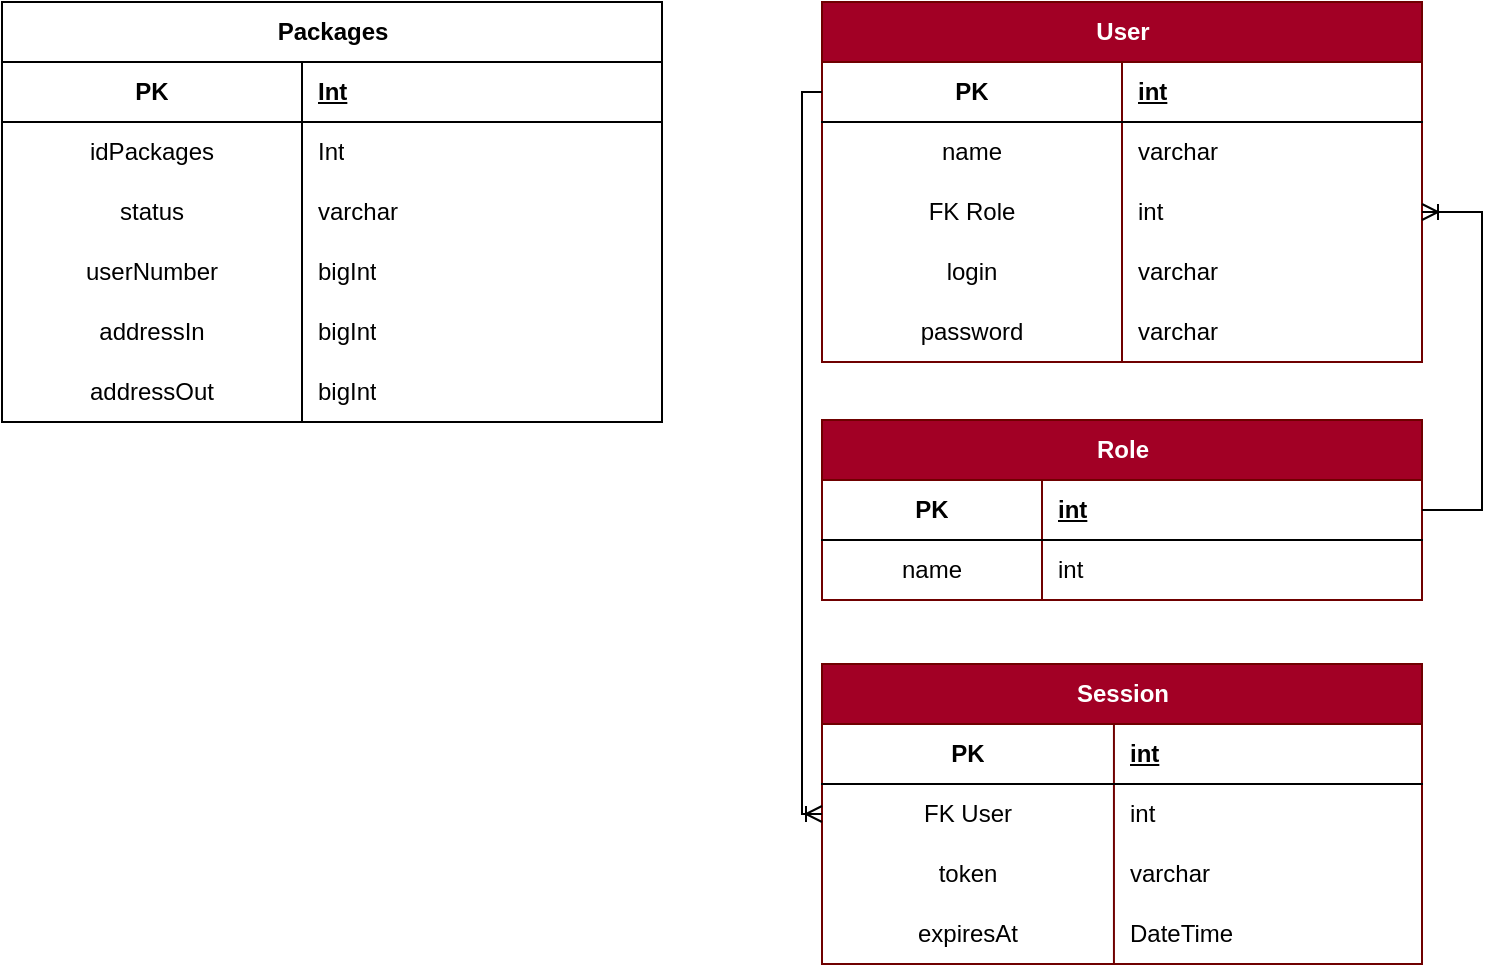 <mxfile version="26.2.14">
  <diagram name="Страница — 1" id="Y0PJK5BzrLPQiouRWswb">
    <mxGraphModel dx="1170" dy="687" grid="1" gridSize="10" guides="1" tooltips="1" connect="1" arrows="1" fold="1" page="1" pageScale="1" pageWidth="850" pageHeight="1400" math="0" shadow="0">
      <root>
        <mxCell id="0" />
        <mxCell id="1" parent="0" />
        <mxCell id="ZkSwfizlwRV_hajxP8-Q-1" value="Packages" style="shape=table;startSize=30;container=1;collapsible=1;childLayout=tableLayout;fixedRows=1;rowLines=0;fontStyle=1;align=center;resizeLast=1;html=1;" vertex="1" parent="1">
          <mxGeometry x="80" y="40" width="330" height="210" as="geometry" />
        </mxCell>
        <mxCell id="ZkSwfizlwRV_hajxP8-Q-2" value="" style="shape=tableRow;horizontal=0;startSize=0;swimlaneHead=0;swimlaneBody=0;fillColor=none;collapsible=0;dropTarget=0;points=[[0,0.5],[1,0.5]];portConstraint=eastwest;top=0;left=0;right=0;bottom=1;" vertex="1" parent="ZkSwfizlwRV_hajxP8-Q-1">
          <mxGeometry y="30" width="330" height="30" as="geometry" />
        </mxCell>
        <mxCell id="ZkSwfizlwRV_hajxP8-Q-3" value="PK" style="shape=partialRectangle;connectable=0;fillColor=none;top=0;left=0;bottom=0;right=0;fontStyle=1;overflow=hidden;whiteSpace=wrap;html=1;" vertex="1" parent="ZkSwfizlwRV_hajxP8-Q-2">
          <mxGeometry width="150" height="30" as="geometry">
            <mxRectangle width="150" height="30" as="alternateBounds" />
          </mxGeometry>
        </mxCell>
        <mxCell id="ZkSwfizlwRV_hajxP8-Q-4" value="Int" style="shape=partialRectangle;connectable=0;fillColor=none;top=0;left=0;bottom=0;right=0;align=left;spacingLeft=6;fontStyle=5;overflow=hidden;whiteSpace=wrap;html=1;" vertex="1" parent="ZkSwfizlwRV_hajxP8-Q-2">
          <mxGeometry x="150" width="180" height="30" as="geometry">
            <mxRectangle width="180" height="30" as="alternateBounds" />
          </mxGeometry>
        </mxCell>
        <mxCell id="ZkSwfizlwRV_hajxP8-Q-5" value="" style="shape=tableRow;horizontal=0;startSize=0;swimlaneHead=0;swimlaneBody=0;fillColor=none;collapsible=0;dropTarget=0;points=[[0,0.5],[1,0.5]];portConstraint=eastwest;top=0;left=0;right=0;bottom=0;" vertex="1" parent="ZkSwfizlwRV_hajxP8-Q-1">
          <mxGeometry y="60" width="330" height="30" as="geometry" />
        </mxCell>
        <mxCell id="ZkSwfizlwRV_hajxP8-Q-6" value="idPackages" style="shape=partialRectangle;connectable=0;fillColor=none;top=0;left=0;bottom=0;right=0;editable=1;overflow=hidden;whiteSpace=wrap;html=1;" vertex="1" parent="ZkSwfizlwRV_hajxP8-Q-5">
          <mxGeometry width="150" height="30" as="geometry">
            <mxRectangle width="150" height="30" as="alternateBounds" />
          </mxGeometry>
        </mxCell>
        <mxCell id="ZkSwfizlwRV_hajxP8-Q-7" value="Int" style="shape=partialRectangle;connectable=0;fillColor=none;top=0;left=0;bottom=0;right=0;align=left;spacingLeft=6;overflow=hidden;whiteSpace=wrap;html=1;" vertex="1" parent="ZkSwfizlwRV_hajxP8-Q-5">
          <mxGeometry x="150" width="180" height="30" as="geometry">
            <mxRectangle width="180" height="30" as="alternateBounds" />
          </mxGeometry>
        </mxCell>
        <mxCell id="ZkSwfizlwRV_hajxP8-Q-8" value="" style="shape=tableRow;horizontal=0;startSize=0;swimlaneHead=0;swimlaneBody=0;fillColor=none;collapsible=0;dropTarget=0;points=[[0,0.5],[1,0.5]];portConstraint=eastwest;top=0;left=0;right=0;bottom=0;" vertex="1" parent="ZkSwfizlwRV_hajxP8-Q-1">
          <mxGeometry y="90" width="330" height="30" as="geometry" />
        </mxCell>
        <mxCell id="ZkSwfizlwRV_hajxP8-Q-9" value="status" style="shape=partialRectangle;connectable=0;fillColor=none;top=0;left=0;bottom=0;right=0;editable=1;overflow=hidden;whiteSpace=wrap;html=1;" vertex="1" parent="ZkSwfizlwRV_hajxP8-Q-8">
          <mxGeometry width="150" height="30" as="geometry">
            <mxRectangle width="150" height="30" as="alternateBounds" />
          </mxGeometry>
        </mxCell>
        <mxCell id="ZkSwfizlwRV_hajxP8-Q-10" value="varchar" style="shape=partialRectangle;connectable=0;fillColor=none;top=0;left=0;bottom=0;right=0;align=left;spacingLeft=6;overflow=hidden;whiteSpace=wrap;html=1;" vertex="1" parent="ZkSwfizlwRV_hajxP8-Q-8">
          <mxGeometry x="150" width="180" height="30" as="geometry">
            <mxRectangle width="180" height="30" as="alternateBounds" />
          </mxGeometry>
        </mxCell>
        <mxCell id="ZkSwfizlwRV_hajxP8-Q-11" value="" style="shape=tableRow;horizontal=0;startSize=0;swimlaneHead=0;swimlaneBody=0;fillColor=none;collapsible=0;dropTarget=0;points=[[0,0.5],[1,0.5]];portConstraint=eastwest;top=0;left=0;right=0;bottom=0;" vertex="1" parent="ZkSwfizlwRV_hajxP8-Q-1">
          <mxGeometry y="120" width="330" height="30" as="geometry" />
        </mxCell>
        <mxCell id="ZkSwfizlwRV_hajxP8-Q-12" value="userNumber" style="shape=partialRectangle;connectable=0;fillColor=none;top=0;left=0;bottom=0;right=0;editable=1;overflow=hidden;whiteSpace=wrap;html=1;" vertex="1" parent="ZkSwfizlwRV_hajxP8-Q-11">
          <mxGeometry width="150" height="30" as="geometry">
            <mxRectangle width="150" height="30" as="alternateBounds" />
          </mxGeometry>
        </mxCell>
        <mxCell id="ZkSwfizlwRV_hajxP8-Q-13" value="bigInt" style="shape=partialRectangle;connectable=0;fillColor=none;top=0;left=0;bottom=0;right=0;align=left;spacingLeft=6;overflow=hidden;whiteSpace=wrap;html=1;" vertex="1" parent="ZkSwfizlwRV_hajxP8-Q-11">
          <mxGeometry x="150" width="180" height="30" as="geometry">
            <mxRectangle width="180" height="30" as="alternateBounds" />
          </mxGeometry>
        </mxCell>
        <mxCell id="ZkSwfizlwRV_hajxP8-Q-14" value="" style="shape=tableRow;horizontal=0;startSize=0;swimlaneHead=0;swimlaneBody=0;fillColor=none;collapsible=0;dropTarget=0;points=[[0,0.5],[1,0.5]];portConstraint=eastwest;top=0;left=0;right=0;bottom=0;" vertex="1" parent="ZkSwfizlwRV_hajxP8-Q-1">
          <mxGeometry y="150" width="330" height="30" as="geometry" />
        </mxCell>
        <mxCell id="ZkSwfizlwRV_hajxP8-Q-15" value="addressIn" style="shape=partialRectangle;connectable=0;fillColor=none;top=0;left=0;bottom=0;right=0;editable=1;overflow=hidden;whiteSpace=wrap;html=1;" vertex="1" parent="ZkSwfizlwRV_hajxP8-Q-14">
          <mxGeometry width="150" height="30" as="geometry">
            <mxRectangle width="150" height="30" as="alternateBounds" />
          </mxGeometry>
        </mxCell>
        <mxCell id="ZkSwfizlwRV_hajxP8-Q-16" value="bigInt" style="shape=partialRectangle;connectable=0;fillColor=none;top=0;left=0;bottom=0;right=0;align=left;spacingLeft=6;overflow=hidden;whiteSpace=wrap;html=1;" vertex="1" parent="ZkSwfizlwRV_hajxP8-Q-14">
          <mxGeometry x="150" width="180" height="30" as="geometry">
            <mxRectangle width="180" height="30" as="alternateBounds" />
          </mxGeometry>
        </mxCell>
        <mxCell id="ZkSwfizlwRV_hajxP8-Q-17" value="" style="shape=tableRow;horizontal=0;startSize=0;swimlaneHead=0;swimlaneBody=0;fillColor=none;collapsible=0;dropTarget=0;points=[[0,0.5],[1,0.5]];portConstraint=eastwest;top=0;left=0;right=0;bottom=0;" vertex="1" parent="ZkSwfizlwRV_hajxP8-Q-1">
          <mxGeometry y="180" width="330" height="30" as="geometry" />
        </mxCell>
        <mxCell id="ZkSwfizlwRV_hajxP8-Q-18" value="addressOut" style="shape=partialRectangle;connectable=0;fillColor=none;top=0;left=0;bottom=0;right=0;editable=1;overflow=hidden;whiteSpace=wrap;html=1;" vertex="1" parent="ZkSwfizlwRV_hajxP8-Q-17">
          <mxGeometry width="150" height="30" as="geometry">
            <mxRectangle width="150" height="30" as="alternateBounds" />
          </mxGeometry>
        </mxCell>
        <mxCell id="ZkSwfizlwRV_hajxP8-Q-19" value="bigInt" style="shape=partialRectangle;connectable=0;fillColor=none;top=0;left=0;bottom=0;right=0;align=left;spacingLeft=6;overflow=hidden;whiteSpace=wrap;html=1;" vertex="1" parent="ZkSwfizlwRV_hajxP8-Q-17">
          <mxGeometry x="150" width="180" height="30" as="geometry">
            <mxRectangle width="180" height="30" as="alternateBounds" />
          </mxGeometry>
        </mxCell>
        <mxCell id="ZkSwfizlwRV_hajxP8-Q-76" value="Role" style="shape=table;startSize=30;container=1;collapsible=1;childLayout=tableLayout;fixedRows=1;rowLines=0;fontStyle=1;align=center;resizeLast=1;html=1;fillColor=#a20025;fontColor=#ffffff;strokeColor=#6F0000;" vertex="1" parent="1">
          <mxGeometry x="490" y="249" width="300" height="90" as="geometry">
            <mxRectangle x="400" y="40" width="70" height="30" as="alternateBounds" />
          </mxGeometry>
        </mxCell>
        <mxCell id="ZkSwfizlwRV_hajxP8-Q-77" value="" style="shape=tableRow;horizontal=0;startSize=0;swimlaneHead=0;swimlaneBody=0;fillColor=none;collapsible=0;dropTarget=0;points=[[0,0.5],[1,0.5]];portConstraint=eastwest;top=0;left=0;right=0;bottom=1;" vertex="1" parent="ZkSwfizlwRV_hajxP8-Q-76">
          <mxGeometry y="30" width="300" height="30" as="geometry" />
        </mxCell>
        <mxCell id="ZkSwfizlwRV_hajxP8-Q-78" value="PK" style="shape=partialRectangle;connectable=0;fillColor=none;top=0;left=0;bottom=0;right=0;fontStyle=1;overflow=hidden;whiteSpace=wrap;html=1;" vertex="1" parent="ZkSwfizlwRV_hajxP8-Q-77">
          <mxGeometry width="110" height="30" as="geometry">
            <mxRectangle width="110" height="30" as="alternateBounds" />
          </mxGeometry>
        </mxCell>
        <mxCell id="ZkSwfizlwRV_hajxP8-Q-79" value="int" style="shape=partialRectangle;connectable=0;fillColor=none;top=0;left=0;bottom=0;right=0;align=left;spacingLeft=6;fontStyle=5;overflow=hidden;whiteSpace=wrap;html=1;" vertex="1" parent="ZkSwfizlwRV_hajxP8-Q-77">
          <mxGeometry x="110" width="190" height="30" as="geometry">
            <mxRectangle width="190" height="30" as="alternateBounds" />
          </mxGeometry>
        </mxCell>
        <mxCell id="ZkSwfizlwRV_hajxP8-Q-80" value="" style="shape=tableRow;horizontal=0;startSize=0;swimlaneHead=0;swimlaneBody=0;fillColor=none;collapsible=0;dropTarget=0;points=[[0,0.5],[1,0.5]];portConstraint=eastwest;top=0;left=0;right=0;bottom=0;" vertex="1" parent="ZkSwfizlwRV_hajxP8-Q-76">
          <mxGeometry y="60" width="300" height="30" as="geometry" />
        </mxCell>
        <mxCell id="ZkSwfizlwRV_hajxP8-Q-81" value="name" style="shape=partialRectangle;connectable=0;fillColor=none;top=0;left=0;bottom=0;right=0;editable=1;overflow=hidden;whiteSpace=wrap;html=1;" vertex="1" parent="ZkSwfizlwRV_hajxP8-Q-80">
          <mxGeometry width="110" height="30" as="geometry">
            <mxRectangle width="110" height="30" as="alternateBounds" />
          </mxGeometry>
        </mxCell>
        <mxCell id="ZkSwfizlwRV_hajxP8-Q-82" value="int" style="shape=partialRectangle;connectable=0;fillColor=none;top=0;left=0;bottom=0;right=0;align=left;spacingLeft=6;overflow=hidden;whiteSpace=wrap;html=1;" vertex="1" parent="ZkSwfizlwRV_hajxP8-Q-80">
          <mxGeometry x="110" width="190" height="30" as="geometry">
            <mxRectangle width="190" height="30" as="alternateBounds" />
          </mxGeometry>
        </mxCell>
        <mxCell id="ZkSwfizlwRV_hajxP8-Q-83" value="User" style="shape=table;startSize=30;container=1;collapsible=1;childLayout=tableLayout;fixedRows=1;rowLines=0;fontStyle=1;align=center;resizeLast=1;html=1;fillColor=#a20025;fontColor=#ffffff;strokeColor=#6F0000;" vertex="1" parent="1">
          <mxGeometry x="490" y="40" width="300" height="180" as="geometry">
            <mxRectangle x="400" y="40" width="70" height="30" as="alternateBounds" />
          </mxGeometry>
        </mxCell>
        <mxCell id="ZkSwfizlwRV_hajxP8-Q-84" value="" style="shape=tableRow;horizontal=0;startSize=0;swimlaneHead=0;swimlaneBody=0;fillColor=none;collapsible=0;dropTarget=0;points=[[0,0.5],[1,0.5]];portConstraint=eastwest;top=0;left=0;right=0;bottom=1;" vertex="1" parent="ZkSwfizlwRV_hajxP8-Q-83">
          <mxGeometry y="30" width="300" height="30" as="geometry" />
        </mxCell>
        <mxCell id="ZkSwfizlwRV_hajxP8-Q-85" value="PK" style="shape=partialRectangle;connectable=0;fillColor=none;top=0;left=0;bottom=0;right=0;fontStyle=1;overflow=hidden;whiteSpace=wrap;html=1;" vertex="1" parent="ZkSwfizlwRV_hajxP8-Q-84">
          <mxGeometry width="150" height="30" as="geometry">
            <mxRectangle width="150" height="30" as="alternateBounds" />
          </mxGeometry>
        </mxCell>
        <mxCell id="ZkSwfizlwRV_hajxP8-Q-86" value="int" style="shape=partialRectangle;connectable=0;fillColor=none;top=0;left=0;bottom=0;right=0;align=left;spacingLeft=6;fontStyle=5;overflow=hidden;whiteSpace=wrap;html=1;" vertex="1" parent="ZkSwfizlwRV_hajxP8-Q-84">
          <mxGeometry x="150" width="150" height="30" as="geometry">
            <mxRectangle width="150" height="30" as="alternateBounds" />
          </mxGeometry>
        </mxCell>
        <mxCell id="ZkSwfizlwRV_hajxP8-Q-87" value="" style="shape=tableRow;horizontal=0;startSize=0;swimlaneHead=0;swimlaneBody=0;fillColor=none;collapsible=0;dropTarget=0;points=[[0,0.5],[1,0.5]];portConstraint=eastwest;top=0;left=0;right=0;bottom=0;" vertex="1" parent="ZkSwfizlwRV_hajxP8-Q-83">
          <mxGeometry y="60" width="300" height="30" as="geometry" />
        </mxCell>
        <mxCell id="ZkSwfizlwRV_hajxP8-Q-88" value="name" style="shape=partialRectangle;connectable=0;fillColor=none;top=0;left=0;bottom=0;right=0;editable=1;overflow=hidden;whiteSpace=wrap;html=1;" vertex="1" parent="ZkSwfizlwRV_hajxP8-Q-87">
          <mxGeometry width="150" height="30" as="geometry">
            <mxRectangle width="150" height="30" as="alternateBounds" />
          </mxGeometry>
        </mxCell>
        <mxCell id="ZkSwfizlwRV_hajxP8-Q-89" value="varchar" style="shape=partialRectangle;connectable=0;fillColor=none;top=0;left=0;bottom=0;right=0;align=left;spacingLeft=6;overflow=hidden;whiteSpace=wrap;html=1;" vertex="1" parent="ZkSwfizlwRV_hajxP8-Q-87">
          <mxGeometry x="150" width="150" height="30" as="geometry">
            <mxRectangle width="150" height="30" as="alternateBounds" />
          </mxGeometry>
        </mxCell>
        <mxCell id="ZkSwfizlwRV_hajxP8-Q-90" value="" style="shape=tableRow;horizontal=0;startSize=0;swimlaneHead=0;swimlaneBody=0;fillColor=none;collapsible=0;dropTarget=0;points=[[0,0.5],[1,0.5]];portConstraint=eastwest;top=0;left=0;right=0;bottom=0;" vertex="1" parent="ZkSwfizlwRV_hajxP8-Q-83">
          <mxGeometry y="90" width="300" height="30" as="geometry" />
        </mxCell>
        <mxCell id="ZkSwfizlwRV_hajxP8-Q-91" value="FK&amp;nbsp;&lt;span style=&quot;text-wrap-mode: nowrap;&quot;&gt;Role&lt;/span&gt;" style="shape=partialRectangle;connectable=0;fillColor=none;top=0;left=0;bottom=0;right=0;editable=1;overflow=hidden;whiteSpace=wrap;html=1;" vertex="1" parent="ZkSwfizlwRV_hajxP8-Q-90">
          <mxGeometry width="150" height="30" as="geometry">
            <mxRectangle width="150" height="30" as="alternateBounds" />
          </mxGeometry>
        </mxCell>
        <mxCell id="ZkSwfizlwRV_hajxP8-Q-92" value="int" style="shape=partialRectangle;connectable=0;fillColor=none;top=0;left=0;bottom=0;right=0;align=left;spacingLeft=6;overflow=hidden;whiteSpace=wrap;html=1;" vertex="1" parent="ZkSwfizlwRV_hajxP8-Q-90">
          <mxGeometry x="150" width="150" height="30" as="geometry">
            <mxRectangle width="150" height="30" as="alternateBounds" />
          </mxGeometry>
        </mxCell>
        <mxCell id="ZkSwfizlwRV_hajxP8-Q-93" value="" style="shape=tableRow;horizontal=0;startSize=0;swimlaneHead=0;swimlaneBody=0;fillColor=none;collapsible=0;dropTarget=0;points=[[0,0.5],[1,0.5]];portConstraint=eastwest;top=0;left=0;right=0;bottom=0;" vertex="1" parent="ZkSwfizlwRV_hajxP8-Q-83">
          <mxGeometry y="120" width="300" height="30" as="geometry" />
        </mxCell>
        <mxCell id="ZkSwfizlwRV_hajxP8-Q-94" value="login" style="shape=partialRectangle;connectable=0;fillColor=none;top=0;left=0;bottom=0;right=0;editable=1;overflow=hidden;whiteSpace=wrap;html=1;" vertex="1" parent="ZkSwfizlwRV_hajxP8-Q-93">
          <mxGeometry width="150" height="30" as="geometry">
            <mxRectangle width="150" height="30" as="alternateBounds" />
          </mxGeometry>
        </mxCell>
        <mxCell id="ZkSwfizlwRV_hajxP8-Q-95" value="varchar" style="shape=partialRectangle;connectable=0;fillColor=none;top=0;left=0;bottom=0;right=0;align=left;spacingLeft=6;overflow=hidden;whiteSpace=wrap;html=1;" vertex="1" parent="ZkSwfizlwRV_hajxP8-Q-93">
          <mxGeometry x="150" width="150" height="30" as="geometry">
            <mxRectangle width="150" height="30" as="alternateBounds" />
          </mxGeometry>
        </mxCell>
        <mxCell id="ZkSwfizlwRV_hajxP8-Q-96" value="" style="shape=tableRow;horizontal=0;startSize=0;swimlaneHead=0;swimlaneBody=0;fillColor=none;collapsible=0;dropTarget=0;points=[[0,0.5],[1,0.5]];portConstraint=eastwest;top=0;left=0;right=0;bottom=0;" vertex="1" parent="ZkSwfizlwRV_hajxP8-Q-83">
          <mxGeometry y="150" width="300" height="30" as="geometry" />
        </mxCell>
        <mxCell id="ZkSwfizlwRV_hajxP8-Q-97" value="password" style="shape=partialRectangle;connectable=0;fillColor=none;top=0;left=0;bottom=0;right=0;editable=1;overflow=hidden;whiteSpace=wrap;html=1;" vertex="1" parent="ZkSwfizlwRV_hajxP8-Q-96">
          <mxGeometry width="150" height="30" as="geometry">
            <mxRectangle width="150" height="30" as="alternateBounds" />
          </mxGeometry>
        </mxCell>
        <mxCell id="ZkSwfizlwRV_hajxP8-Q-98" value="varchar" style="shape=partialRectangle;connectable=0;fillColor=none;top=0;left=0;bottom=0;right=0;align=left;spacingLeft=6;overflow=hidden;whiteSpace=wrap;html=1;" vertex="1" parent="ZkSwfizlwRV_hajxP8-Q-96">
          <mxGeometry x="150" width="150" height="30" as="geometry">
            <mxRectangle width="150" height="30" as="alternateBounds" />
          </mxGeometry>
        </mxCell>
        <mxCell id="ZkSwfizlwRV_hajxP8-Q-99" value="" style="edgeStyle=entityRelationEdgeStyle;fontSize=12;html=1;endArrow=ERoneToMany;rounded=0;exitX=1;exitY=0.5;exitDx=0;exitDy=0;entryX=1;entryY=0.5;entryDx=0;entryDy=0;" edge="1" parent="1" source="ZkSwfizlwRV_hajxP8-Q-77" target="ZkSwfizlwRV_hajxP8-Q-90">
          <mxGeometry width="100" height="100" relative="1" as="geometry">
            <mxPoint x="620" y="229" as="sourcePoint" />
            <mxPoint x="720" y="129" as="targetPoint" />
            <Array as="points">
              <mxPoint x="840" y="249" />
            </Array>
          </mxGeometry>
        </mxCell>
        <mxCell id="ZkSwfizlwRV_hajxP8-Q-100" value="Session" style="shape=table;startSize=30;container=1;collapsible=1;childLayout=tableLayout;fixedRows=1;rowLines=0;fontStyle=1;align=center;resizeLast=1;html=1;fillColor=#a20025;fontColor=#ffffff;strokeColor=#6F0000;" vertex="1" parent="1">
          <mxGeometry x="490" y="371" width="300" height="150" as="geometry">
            <mxRectangle x="400" y="40" width="70" height="30" as="alternateBounds" />
          </mxGeometry>
        </mxCell>
        <mxCell id="ZkSwfizlwRV_hajxP8-Q-101" value="" style="shape=tableRow;horizontal=0;startSize=0;swimlaneHead=0;swimlaneBody=0;fillColor=none;collapsible=0;dropTarget=0;points=[[0,0.5],[1,0.5]];portConstraint=eastwest;top=0;left=0;right=0;bottom=1;" vertex="1" parent="ZkSwfizlwRV_hajxP8-Q-100">
          <mxGeometry y="30" width="300" height="30" as="geometry" />
        </mxCell>
        <mxCell id="ZkSwfizlwRV_hajxP8-Q-102" value="PK" style="shape=partialRectangle;connectable=0;fillColor=none;top=0;left=0;bottom=0;right=0;fontStyle=1;overflow=hidden;whiteSpace=wrap;html=1;" vertex="1" parent="ZkSwfizlwRV_hajxP8-Q-101">
          <mxGeometry width="145.972" height="30" as="geometry">
            <mxRectangle width="145.972" height="30" as="alternateBounds" />
          </mxGeometry>
        </mxCell>
        <mxCell id="ZkSwfizlwRV_hajxP8-Q-103" value="int" style="shape=partialRectangle;connectable=0;fillColor=none;top=0;left=0;bottom=0;right=0;align=left;spacingLeft=6;fontStyle=5;overflow=hidden;whiteSpace=wrap;html=1;" vertex="1" parent="ZkSwfizlwRV_hajxP8-Q-101">
          <mxGeometry x="145.972" width="154.028" height="30" as="geometry">
            <mxRectangle width="154.028" height="30" as="alternateBounds" />
          </mxGeometry>
        </mxCell>
        <mxCell id="ZkSwfizlwRV_hajxP8-Q-104" value="" style="shape=tableRow;horizontal=0;startSize=0;swimlaneHead=0;swimlaneBody=0;fillColor=none;collapsible=0;dropTarget=0;points=[[0,0.5],[1,0.5]];portConstraint=eastwest;top=0;left=0;right=0;bottom=0;" vertex="1" parent="ZkSwfizlwRV_hajxP8-Q-100">
          <mxGeometry y="60" width="300" height="30" as="geometry" />
        </mxCell>
        <mxCell id="ZkSwfizlwRV_hajxP8-Q-105" value="FK User" style="shape=partialRectangle;connectable=0;fillColor=none;top=0;left=0;bottom=0;right=0;editable=1;overflow=hidden;whiteSpace=wrap;html=1;" vertex="1" parent="ZkSwfizlwRV_hajxP8-Q-104">
          <mxGeometry width="145.972" height="30" as="geometry">
            <mxRectangle width="145.972" height="30" as="alternateBounds" />
          </mxGeometry>
        </mxCell>
        <mxCell id="ZkSwfizlwRV_hajxP8-Q-106" value="int" style="shape=partialRectangle;connectable=0;fillColor=none;top=0;left=0;bottom=0;right=0;align=left;spacingLeft=6;overflow=hidden;whiteSpace=wrap;html=1;" vertex="1" parent="ZkSwfizlwRV_hajxP8-Q-104">
          <mxGeometry x="145.972" width="154.028" height="30" as="geometry">
            <mxRectangle width="154.028" height="30" as="alternateBounds" />
          </mxGeometry>
        </mxCell>
        <mxCell id="ZkSwfizlwRV_hajxP8-Q-107" value="" style="shape=tableRow;horizontal=0;startSize=0;swimlaneHead=0;swimlaneBody=0;fillColor=none;collapsible=0;dropTarget=0;points=[[0,0.5],[1,0.5]];portConstraint=eastwest;top=0;left=0;right=0;bottom=0;" vertex="1" parent="ZkSwfizlwRV_hajxP8-Q-100">
          <mxGeometry y="90" width="300" height="30" as="geometry" />
        </mxCell>
        <mxCell id="ZkSwfizlwRV_hajxP8-Q-108" value="token" style="shape=partialRectangle;connectable=0;fillColor=none;top=0;left=0;bottom=0;right=0;editable=1;overflow=hidden;whiteSpace=wrap;html=1;" vertex="1" parent="ZkSwfizlwRV_hajxP8-Q-107">
          <mxGeometry width="145.972" height="30" as="geometry">
            <mxRectangle width="145.972" height="30" as="alternateBounds" />
          </mxGeometry>
        </mxCell>
        <mxCell id="ZkSwfizlwRV_hajxP8-Q-109" value="varchar" style="shape=partialRectangle;connectable=0;fillColor=none;top=0;left=0;bottom=0;right=0;align=left;spacingLeft=6;overflow=hidden;whiteSpace=wrap;html=1;" vertex="1" parent="ZkSwfizlwRV_hajxP8-Q-107">
          <mxGeometry x="145.972" width="154.028" height="30" as="geometry">
            <mxRectangle width="154.028" height="30" as="alternateBounds" />
          </mxGeometry>
        </mxCell>
        <mxCell id="ZkSwfizlwRV_hajxP8-Q-110" value="" style="shape=tableRow;horizontal=0;startSize=0;swimlaneHead=0;swimlaneBody=0;fillColor=none;collapsible=0;dropTarget=0;points=[[0,0.5],[1,0.5]];portConstraint=eastwest;top=0;left=0;right=0;bottom=0;" vertex="1" parent="ZkSwfizlwRV_hajxP8-Q-100">
          <mxGeometry y="120" width="300" height="30" as="geometry" />
        </mxCell>
        <mxCell id="ZkSwfizlwRV_hajxP8-Q-111" value="expiresAt" style="shape=partialRectangle;connectable=0;fillColor=none;top=0;left=0;bottom=0;right=0;editable=1;overflow=hidden;whiteSpace=wrap;html=1;" vertex="1" parent="ZkSwfizlwRV_hajxP8-Q-110">
          <mxGeometry width="145.972" height="30" as="geometry">
            <mxRectangle width="145.972" height="30" as="alternateBounds" />
          </mxGeometry>
        </mxCell>
        <mxCell id="ZkSwfizlwRV_hajxP8-Q-112" value="DateTime" style="shape=partialRectangle;connectable=0;fillColor=none;top=0;left=0;bottom=0;right=0;align=left;spacingLeft=6;overflow=hidden;whiteSpace=wrap;html=1;" vertex="1" parent="ZkSwfizlwRV_hajxP8-Q-110">
          <mxGeometry x="145.972" width="154.028" height="30" as="geometry">
            <mxRectangle width="154.028" height="30" as="alternateBounds" />
          </mxGeometry>
        </mxCell>
        <mxCell id="ZkSwfizlwRV_hajxP8-Q-113" value="" style="edgeStyle=orthogonalEdgeStyle;fontSize=12;html=1;endArrow=ERoneToMany;rounded=0;exitX=0;exitY=0.5;exitDx=0;exitDy=0;entryX=0;entryY=0.5;entryDx=0;entryDy=0;" edge="1" parent="1" source="ZkSwfizlwRV_hajxP8-Q-84" target="ZkSwfizlwRV_hajxP8-Q-104">
          <mxGeometry width="100" height="100" relative="1" as="geometry">
            <mxPoint x="800" y="304" as="sourcePoint" />
            <mxPoint x="800" y="155" as="targetPoint" />
          </mxGeometry>
        </mxCell>
      </root>
    </mxGraphModel>
  </diagram>
</mxfile>
